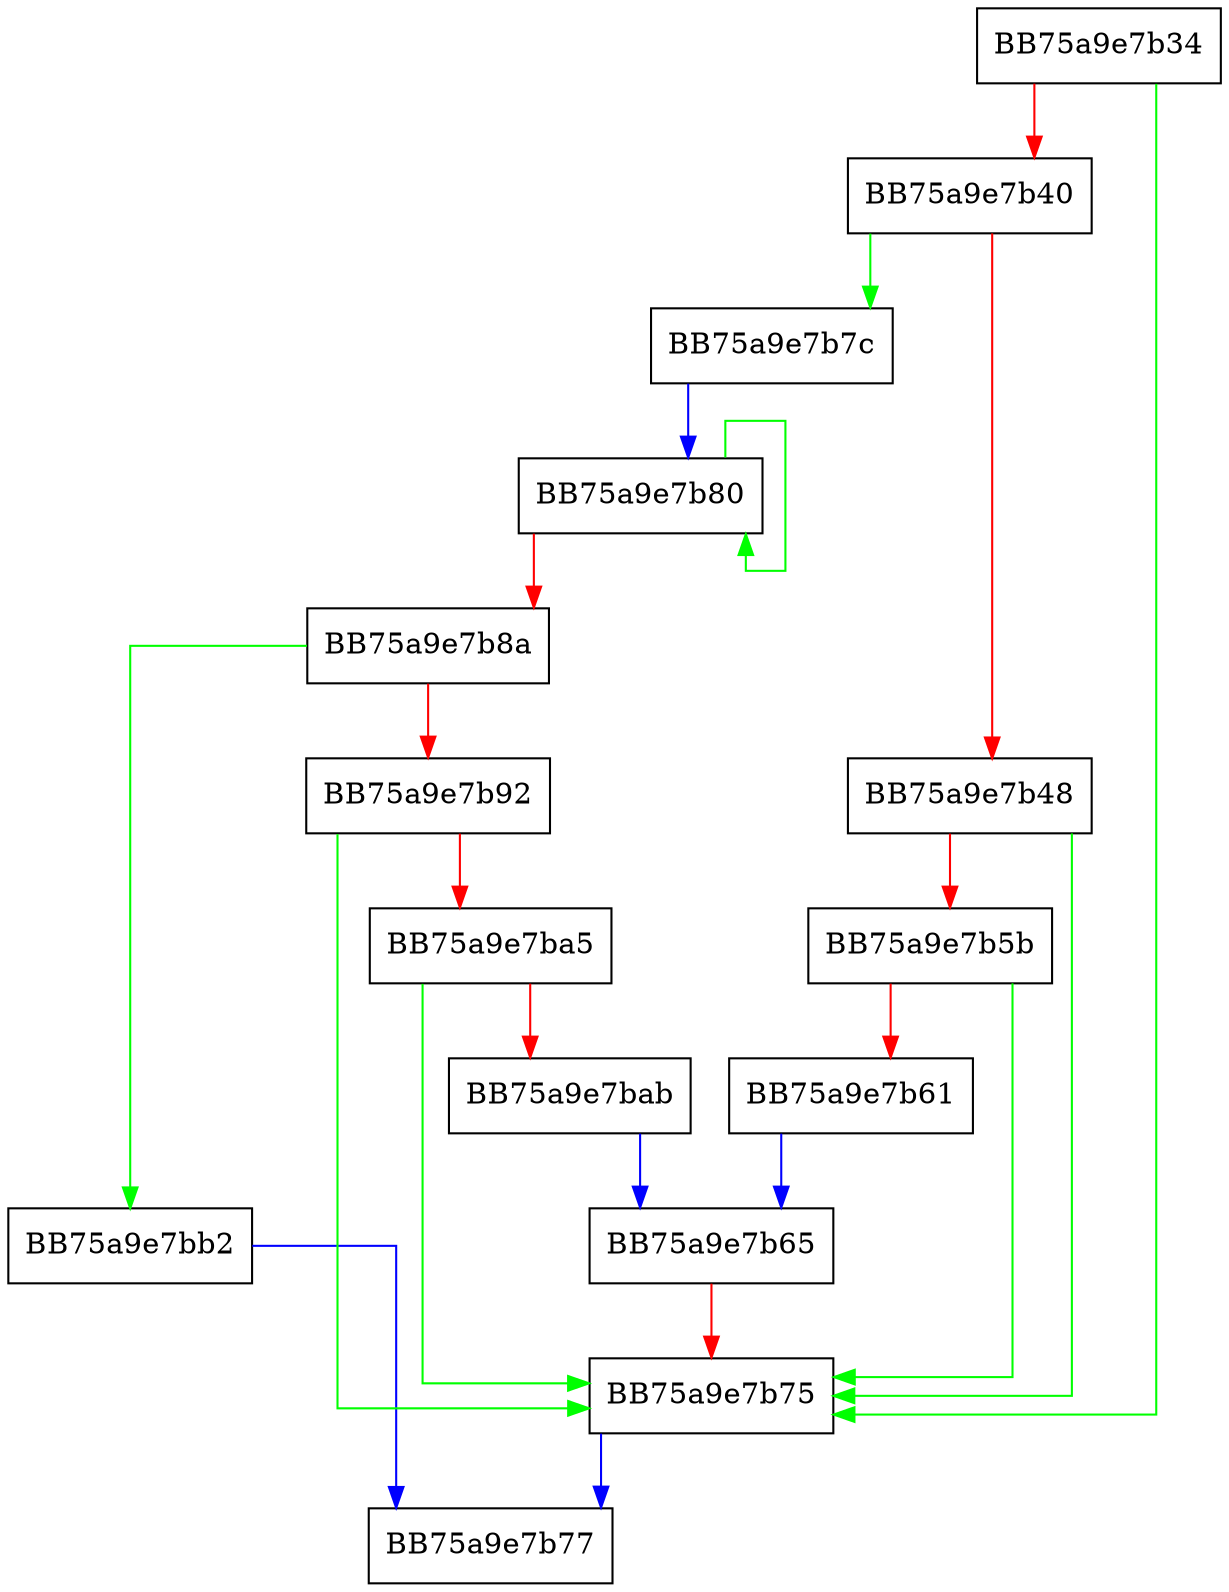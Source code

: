 digraph IsValidWideCharString {
  node [shape="box"];
  graph [splines=ortho];
  BB75a9e7b34 -> BB75a9e7b75 [color="green"];
  BB75a9e7b34 -> BB75a9e7b40 [color="red"];
  BB75a9e7b40 -> BB75a9e7b7c [color="green"];
  BB75a9e7b40 -> BB75a9e7b48 [color="red"];
  BB75a9e7b48 -> BB75a9e7b75 [color="green"];
  BB75a9e7b48 -> BB75a9e7b5b [color="red"];
  BB75a9e7b5b -> BB75a9e7b75 [color="green"];
  BB75a9e7b5b -> BB75a9e7b61 [color="red"];
  BB75a9e7b61 -> BB75a9e7b65 [color="blue"];
  BB75a9e7b65 -> BB75a9e7b75 [color="red"];
  BB75a9e7b75 -> BB75a9e7b77 [color="blue"];
  BB75a9e7b7c -> BB75a9e7b80 [color="blue"];
  BB75a9e7b80 -> BB75a9e7b80 [color="green"];
  BB75a9e7b80 -> BB75a9e7b8a [color="red"];
  BB75a9e7b8a -> BB75a9e7bb2 [color="green"];
  BB75a9e7b8a -> BB75a9e7b92 [color="red"];
  BB75a9e7b92 -> BB75a9e7b75 [color="green"];
  BB75a9e7b92 -> BB75a9e7ba5 [color="red"];
  BB75a9e7ba5 -> BB75a9e7b75 [color="green"];
  BB75a9e7ba5 -> BB75a9e7bab [color="red"];
  BB75a9e7bab -> BB75a9e7b65 [color="blue"];
  BB75a9e7bb2 -> BB75a9e7b77 [color="blue"];
}